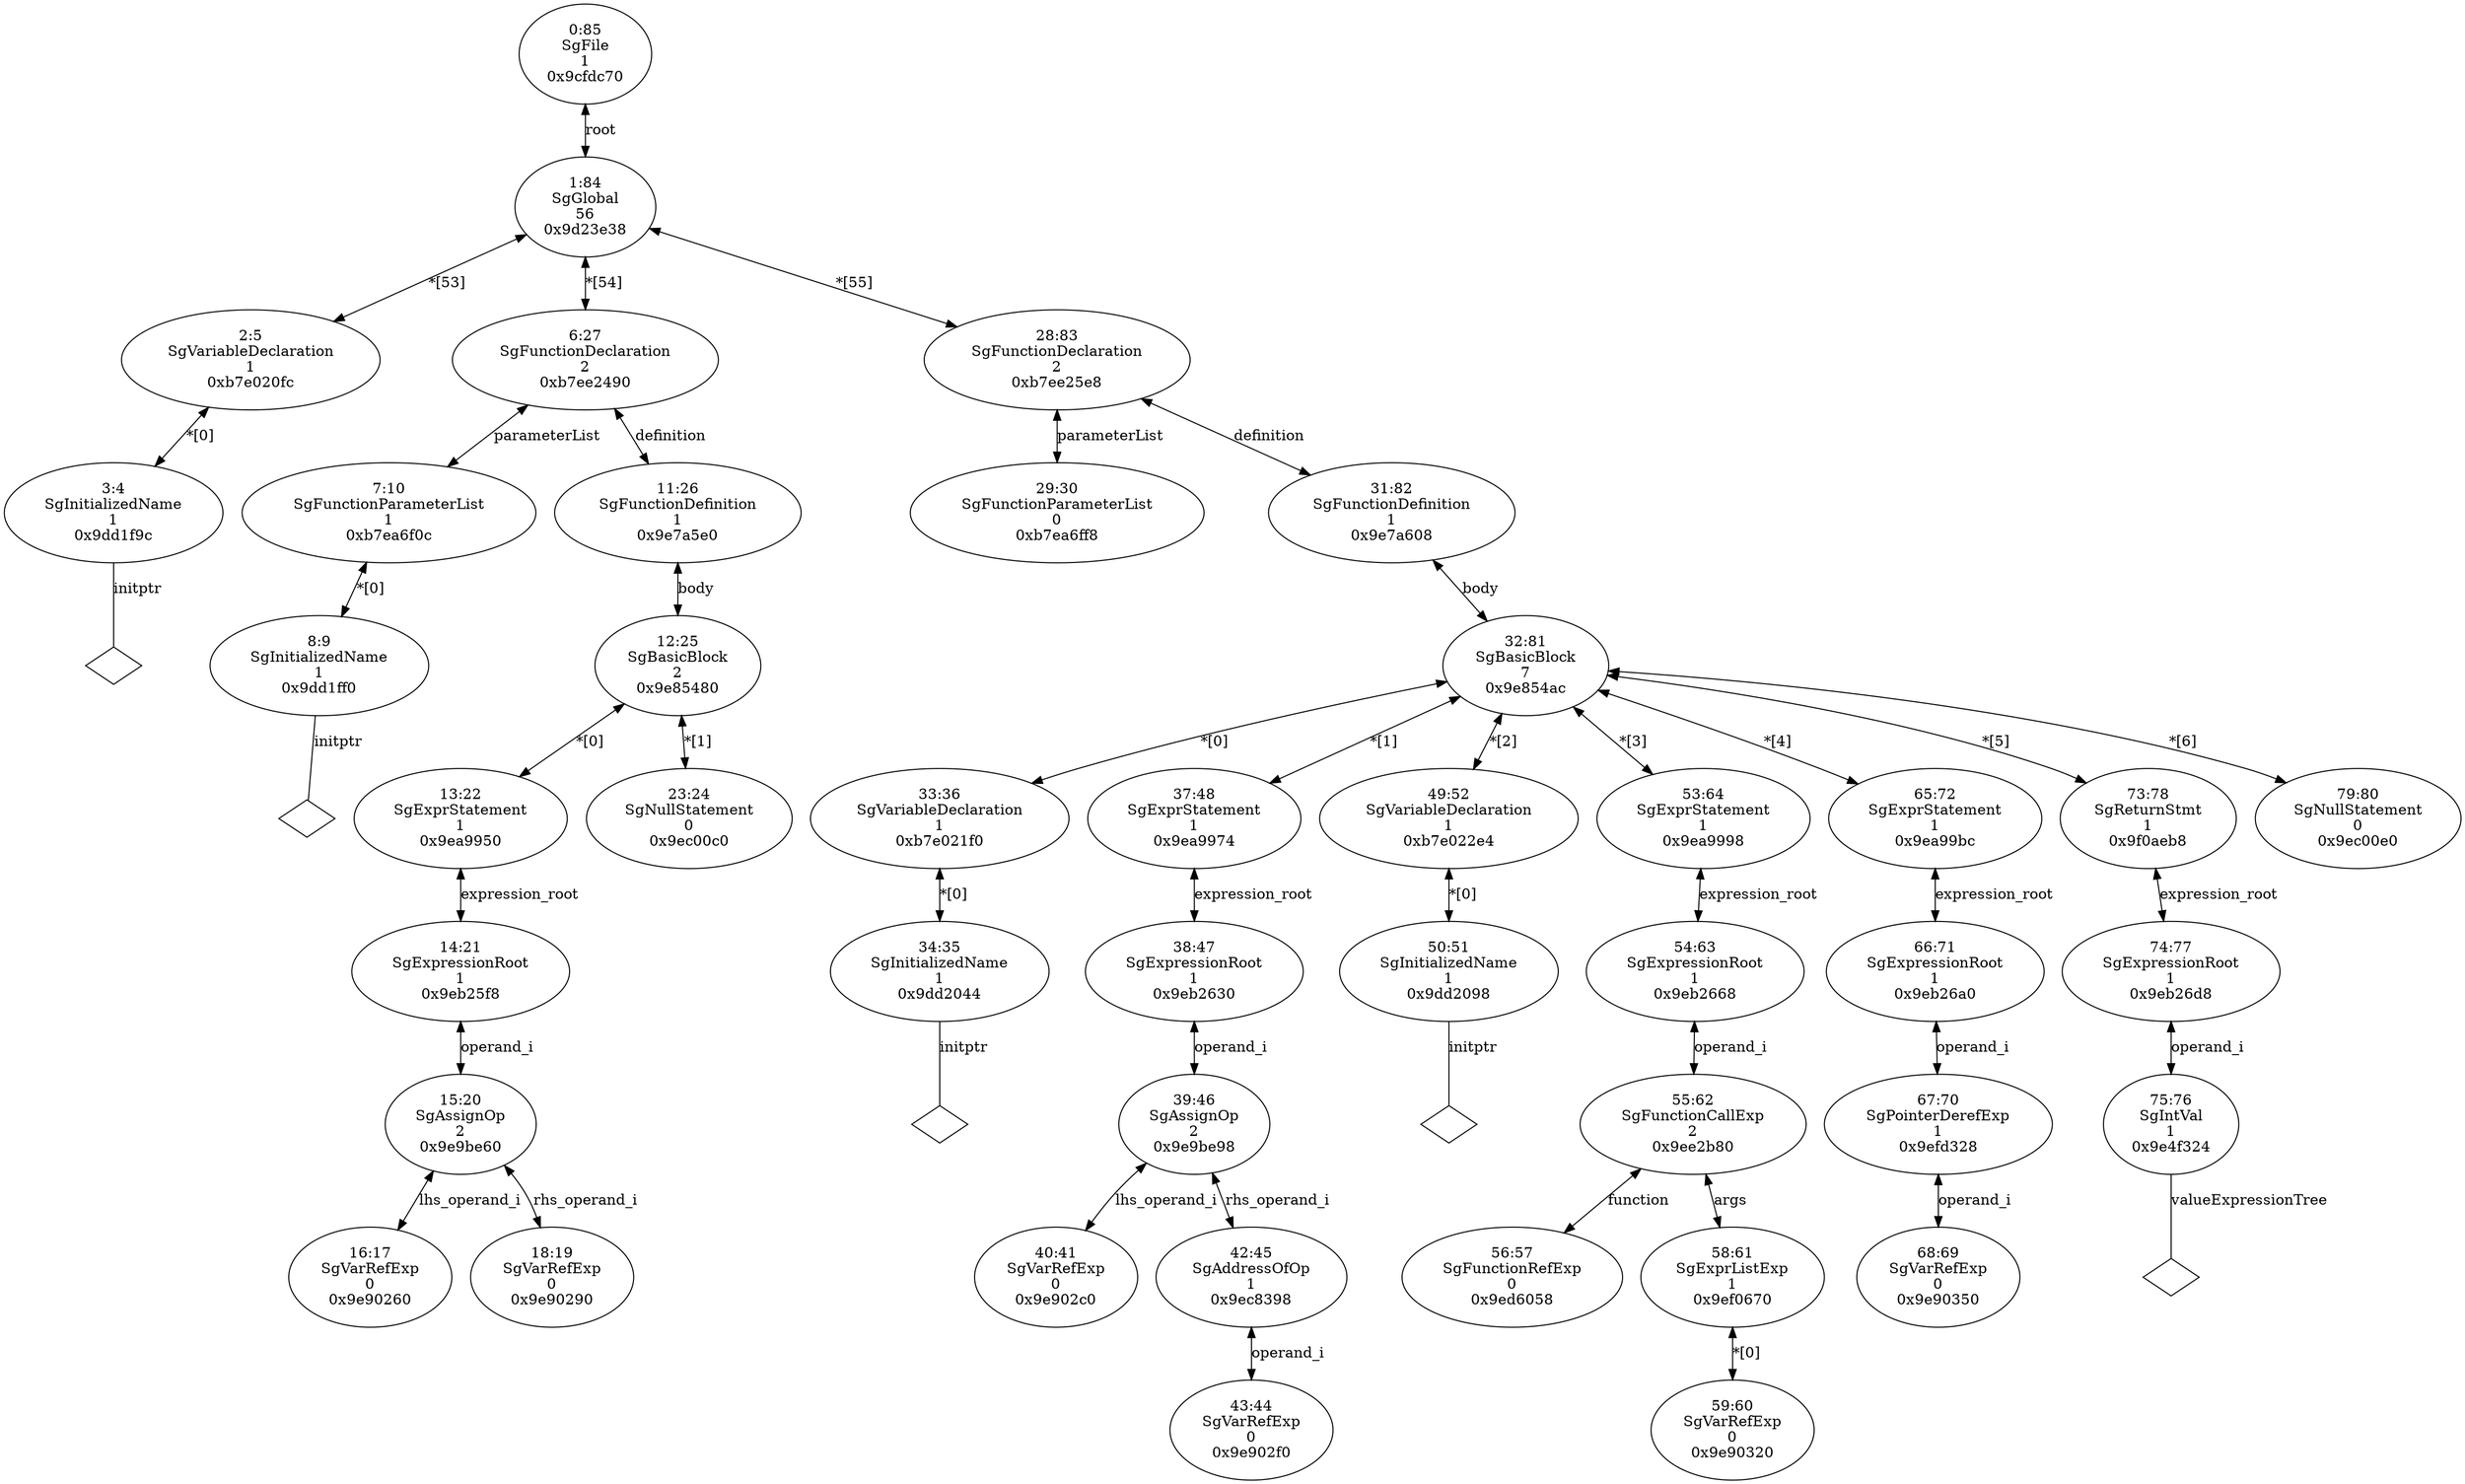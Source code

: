 digraph "G./refParam.C.dot" {
"0x9dd1f9c"[label="3:4\nSgInitializedName\n1\n0x9dd1f9c\n" ];
"0x9dd1f9c" -> "0x9dd1f9c__initptr__null"[label="initptr" dir=none ];
"0x9dd1f9c__initptr__null"[label="" shape=diamond ];
"0xb7e020fc"[label="2:5\nSgVariableDeclaration\n1\n0xb7e020fc\n" ];
"0xb7e020fc" -> "0x9dd1f9c"[label="*[0]" dir=both ];
"0x9dd1ff0"[label="8:9\nSgInitializedName\n1\n0x9dd1ff0\n" ];
"0x9dd1ff0" -> "0x9dd1ff0__initptr__null"[label="initptr" dir=none ];
"0x9dd1ff0__initptr__null"[label="" shape=diamond ];
"0xb7ea6f0c"[label="7:10\nSgFunctionParameterList\n1\n0xb7ea6f0c\n" ];
"0xb7ea6f0c" -> "0x9dd1ff0"[label="*[0]" dir=both ];
"0x9e90260"[label="16:17\nSgVarRefExp\n0\n0x9e90260\n" ];
"0x9e90290"[label="18:19\nSgVarRefExp\n0\n0x9e90290\n" ];
"0x9e9be60"[label="15:20\nSgAssignOp\n2\n0x9e9be60\n" ];
"0x9e9be60" -> "0x9e90260"[label="lhs_operand_i" dir=both ];
"0x9e9be60" -> "0x9e90290"[label="rhs_operand_i" dir=both ];
"0x9eb25f8"[label="14:21\nSgExpressionRoot\n1\n0x9eb25f8\n" ];
"0x9eb25f8" -> "0x9e9be60"[label="operand_i" dir=both ];
"0x9ea9950"[label="13:22\nSgExprStatement\n1\n0x9ea9950\n" ];
"0x9ea9950" -> "0x9eb25f8"[label="expression_root" dir=both ];
"0x9ec00c0"[label="23:24\nSgNullStatement\n0\n0x9ec00c0\n" ];
"0x9e85480"[label="12:25\nSgBasicBlock\n2\n0x9e85480\n" ];
"0x9e85480" -> "0x9ea9950"[label="*[0]" dir=both ];
"0x9e85480" -> "0x9ec00c0"[label="*[1]" dir=both ];
"0x9e7a5e0"[label="11:26\nSgFunctionDefinition\n1\n0x9e7a5e0\n" ];
"0x9e7a5e0" -> "0x9e85480"[label="body" dir=both ];
"0xb7ee2490"[label="6:27\nSgFunctionDeclaration\n2\n0xb7ee2490\n" ];
"0xb7ee2490" -> "0xb7ea6f0c"[label="parameterList" dir=both ];
"0xb7ee2490" -> "0x9e7a5e0"[label="definition" dir=both ];
"0xb7ea6ff8"[label="29:30\nSgFunctionParameterList\n0\n0xb7ea6ff8\n" ];
"0x9dd2044"[label="34:35\nSgInitializedName\n1\n0x9dd2044\n" ];
"0x9dd2044" -> "0x9dd2044__initptr__null"[label="initptr" dir=none ];
"0x9dd2044__initptr__null"[label="" shape=diamond ];
"0xb7e021f0"[label="33:36\nSgVariableDeclaration\n1\n0xb7e021f0\n" ];
"0xb7e021f0" -> "0x9dd2044"[label="*[0]" dir=both ];
"0x9e902c0"[label="40:41\nSgVarRefExp\n0\n0x9e902c0\n" ];
"0x9e902f0"[label="43:44\nSgVarRefExp\n0\n0x9e902f0\n" ];
"0x9ec8398"[label="42:45\nSgAddressOfOp\n1\n0x9ec8398\n" ];
"0x9ec8398" -> "0x9e902f0"[label="operand_i" dir=both ];
"0x9e9be98"[label="39:46\nSgAssignOp\n2\n0x9e9be98\n" ];
"0x9e9be98" -> "0x9e902c0"[label="lhs_operand_i" dir=both ];
"0x9e9be98" -> "0x9ec8398"[label="rhs_operand_i" dir=both ];
"0x9eb2630"[label="38:47\nSgExpressionRoot\n1\n0x9eb2630\n" ];
"0x9eb2630" -> "0x9e9be98"[label="operand_i" dir=both ];
"0x9ea9974"[label="37:48\nSgExprStatement\n1\n0x9ea9974\n" ];
"0x9ea9974" -> "0x9eb2630"[label="expression_root" dir=both ];
"0x9dd2098"[label="50:51\nSgInitializedName\n1\n0x9dd2098\n" ];
"0x9dd2098" -> "0x9dd2098__initptr__null"[label="initptr" dir=none ];
"0x9dd2098__initptr__null"[label="" shape=diamond ];
"0xb7e022e4"[label="49:52\nSgVariableDeclaration\n1\n0xb7e022e4\n" ];
"0xb7e022e4" -> "0x9dd2098"[label="*[0]" dir=both ];
"0x9ed6058"[label="56:57\nSgFunctionRefExp\n0\n0x9ed6058\n" ];
"0x9e90320"[label="59:60\nSgVarRefExp\n0\n0x9e90320\n" ];
"0x9ef0670"[label="58:61\nSgExprListExp\n1\n0x9ef0670\n" ];
"0x9ef0670" -> "0x9e90320"[label="*[0]" dir=both ];
"0x9ee2b80"[label="55:62\nSgFunctionCallExp\n2\n0x9ee2b80\n" ];
"0x9ee2b80" -> "0x9ed6058"[label="function" dir=both ];
"0x9ee2b80" -> "0x9ef0670"[label="args" dir=both ];
"0x9eb2668"[label="54:63\nSgExpressionRoot\n1\n0x9eb2668\n" ];
"0x9eb2668" -> "0x9ee2b80"[label="operand_i" dir=both ];
"0x9ea9998"[label="53:64\nSgExprStatement\n1\n0x9ea9998\n" ];
"0x9ea9998" -> "0x9eb2668"[label="expression_root" dir=both ];
"0x9e90350"[label="68:69\nSgVarRefExp\n0\n0x9e90350\n" ];
"0x9efd328"[label="67:70\nSgPointerDerefExp\n1\n0x9efd328\n" ];
"0x9efd328" -> "0x9e90350"[label="operand_i" dir=both ];
"0x9eb26a0"[label="66:71\nSgExpressionRoot\n1\n0x9eb26a0\n" ];
"0x9eb26a0" -> "0x9efd328"[label="operand_i" dir=both ];
"0x9ea99bc"[label="65:72\nSgExprStatement\n1\n0x9ea99bc\n" ];
"0x9ea99bc" -> "0x9eb26a0"[label="expression_root" dir=both ];
"0x9e4f324"[label="75:76\nSgIntVal\n1\n0x9e4f324\n" ];
"0x9e4f324" -> "0x9e4f324__valueExpressionTree__null"[label="valueExpressionTree" dir=none ];
"0x9e4f324__valueExpressionTree__null"[label="" shape=diamond ];
"0x9eb26d8"[label="74:77\nSgExpressionRoot\n1\n0x9eb26d8\n" ];
"0x9eb26d8" -> "0x9e4f324"[label="operand_i" dir=both ];
"0x9f0aeb8"[label="73:78\nSgReturnStmt\n1\n0x9f0aeb8\n" ];
"0x9f0aeb8" -> "0x9eb26d8"[label="expression_root" dir=both ];
"0x9ec00e0"[label="79:80\nSgNullStatement\n0\n0x9ec00e0\n" ];
"0x9e854ac"[label="32:81\nSgBasicBlock\n7\n0x9e854ac\n" ];
"0x9e854ac" -> "0xb7e021f0"[label="*[0]" dir=both ];
"0x9e854ac" -> "0x9ea9974"[label="*[1]" dir=both ];
"0x9e854ac" -> "0xb7e022e4"[label="*[2]" dir=both ];
"0x9e854ac" -> "0x9ea9998"[label="*[3]" dir=both ];
"0x9e854ac" -> "0x9ea99bc"[label="*[4]" dir=both ];
"0x9e854ac" -> "0x9f0aeb8"[label="*[5]" dir=both ];
"0x9e854ac" -> "0x9ec00e0"[label="*[6]" dir=both ];
"0x9e7a608"[label="31:82\nSgFunctionDefinition\n1\n0x9e7a608\n" ];
"0x9e7a608" -> "0x9e854ac"[label="body" dir=both ];
"0xb7ee25e8"[label="28:83\nSgFunctionDeclaration\n2\n0xb7ee25e8\n" ];
"0xb7ee25e8" -> "0xb7ea6ff8"[label="parameterList" dir=both ];
"0xb7ee25e8" -> "0x9e7a608"[label="definition" dir=both ];
"0x9d23e38"[label="1:84\nSgGlobal\n56\n0x9d23e38\n" ];
"0x9d23e38" -> "0xb7e020fc"[label="*[53]" dir=both ];
"0x9d23e38" -> "0xb7ee2490"[label="*[54]" dir=both ];
"0x9d23e38" -> "0xb7ee25e8"[label="*[55]" dir=both ];
"0x9cfdc70"[label="0:85\nSgFile\n1\n0x9cfdc70\n" ];
"0x9cfdc70" -> "0x9d23e38"[label="root" dir=both ];
}
